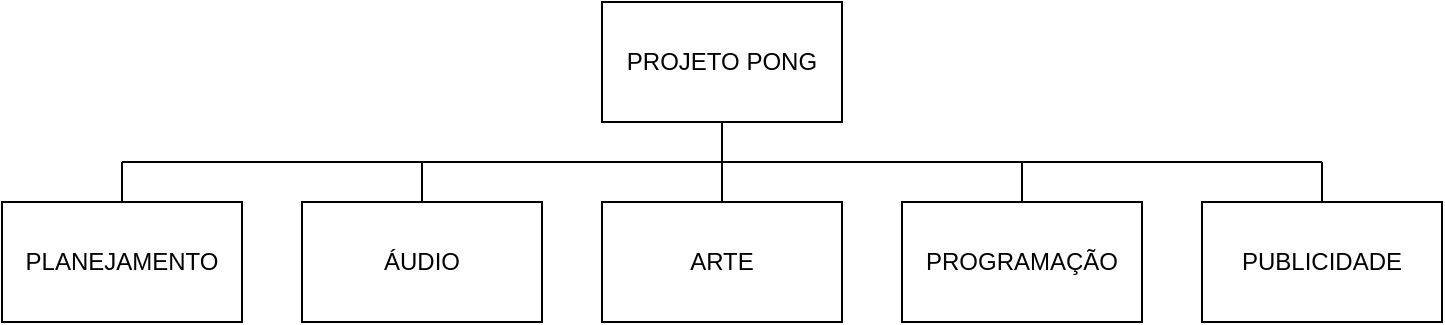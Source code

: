 <mxfile version="10.6.7" type="github"><diagram id="KjF7WHp9aIpbU-ewH0Th" name="Página-1"><mxGraphModel dx="1074" dy="616" grid="1" gridSize="10" guides="1" tooltips="1" connect="1" arrows="1" fold="1" page="1" pageScale="1" pageWidth="827" pageHeight="1169" math="0" shadow="0"><root><mxCell id="0"/><mxCell id="1" parent="0"/><mxCell id="Z4mRW6-fA7DBR9Xx0LRz-1" value="" style="rounded=0;whiteSpace=wrap;html=1;" vertex="1" parent="1"><mxGeometry x="340" y="20" width="120" height="60" as="geometry"/></mxCell><mxCell id="Z4mRW6-fA7DBR9Xx0LRz-2" value="PROJETO PONG" style="text;html=1;strokeColor=none;fillColor=none;align=center;verticalAlign=middle;whiteSpace=wrap;rounded=0;" vertex="1" parent="1"><mxGeometry x="340" y="40" width="120" height="20" as="geometry"/></mxCell><mxCell id="Z4mRW6-fA7DBR9Xx0LRz-3" value="" style="rounded=0;whiteSpace=wrap;html=1;" vertex="1" parent="1"><mxGeometry x="40" y="120" width="120" height="60" as="geometry"/></mxCell><mxCell id="Z4mRW6-fA7DBR9Xx0LRz-4" value="PLANEJAMENTO" style="text;html=1;strokeColor=none;fillColor=none;align=center;verticalAlign=middle;whiteSpace=wrap;rounded=0;" vertex="1" parent="1"><mxGeometry x="80" y="140" width="40" height="20" as="geometry"/></mxCell><mxCell id="Z4mRW6-fA7DBR9Xx0LRz-5" value="" style="rounded=0;whiteSpace=wrap;html=1;" vertex="1" parent="1"><mxGeometry x="190" y="120" width="120" height="60" as="geometry"/></mxCell><mxCell id="Z4mRW6-fA7DBR9Xx0LRz-6" value="ÁUDIO" style="text;html=1;strokeColor=none;fillColor=none;align=center;verticalAlign=middle;whiteSpace=wrap;rounded=0;" vertex="1" parent="1"><mxGeometry x="230" y="140" width="40" height="20" as="geometry"/></mxCell><mxCell id="Z4mRW6-fA7DBR9Xx0LRz-7" value="" style="rounded=0;whiteSpace=wrap;html=1;" vertex="1" parent="1"><mxGeometry x="340" y="120" width="120" height="60" as="geometry"/></mxCell><mxCell id="Z4mRW6-fA7DBR9Xx0LRz-8" value="ARTE" style="text;html=1;strokeColor=none;fillColor=none;align=center;verticalAlign=middle;whiteSpace=wrap;rounded=0;" vertex="1" parent="1"><mxGeometry x="380" y="140" width="40" height="20" as="geometry"/></mxCell><mxCell id="Z4mRW6-fA7DBR9Xx0LRz-9" value="" style="rounded=0;whiteSpace=wrap;html=1;" vertex="1" parent="1"><mxGeometry x="490" y="120" width="120" height="60" as="geometry"/></mxCell><mxCell id="Z4mRW6-fA7DBR9Xx0LRz-10" value="PROGRAMAÇÃO" style="text;html=1;strokeColor=none;fillColor=none;align=center;verticalAlign=middle;whiteSpace=wrap;rounded=0;" vertex="1" parent="1"><mxGeometry x="530" y="140" width="40" height="20" as="geometry"/></mxCell><mxCell id="Z4mRW6-fA7DBR9Xx0LRz-11" value="" style="rounded=0;whiteSpace=wrap;html=1;" vertex="1" parent="1"><mxGeometry x="640" y="120" width="120" height="60" as="geometry"/></mxCell><mxCell id="Z4mRW6-fA7DBR9Xx0LRz-12" value="PUBLICIDADE&lt;br&gt;" style="text;html=1;strokeColor=none;fillColor=none;align=center;verticalAlign=middle;whiteSpace=wrap;rounded=0;" vertex="1" parent="1"><mxGeometry x="680" y="140" width="40" height="20" as="geometry"/></mxCell><mxCell id="Z4mRW6-fA7DBR9Xx0LRz-13" value="" style="endArrow=none;html=1;" edge="1" parent="1"><mxGeometry width="50" height="50" relative="1" as="geometry"><mxPoint x="100" y="100" as="sourcePoint"/><mxPoint x="700" y="100" as="targetPoint"/></mxGeometry></mxCell><mxCell id="Z4mRW6-fA7DBR9Xx0LRz-17" value="" style="endArrow=none;html=1;entryX=0.5;entryY=1;entryDx=0;entryDy=0;" edge="1" parent="1" target="Z4mRW6-fA7DBR9Xx0LRz-1"><mxGeometry width="50" height="50" relative="1" as="geometry"><mxPoint x="400" y="100" as="sourcePoint"/><mxPoint x="160" y="270" as="targetPoint"/></mxGeometry></mxCell><mxCell id="Z4mRW6-fA7DBR9Xx0LRz-18" value="" style="endArrow=none;html=1;exitX=0.5;exitY=0;exitDx=0;exitDy=0;" edge="1" parent="1" source="Z4mRW6-fA7DBR9Xx0LRz-3"><mxGeometry width="50" height="50" relative="1" as="geometry"><mxPoint x="40" y="250" as="sourcePoint"/><mxPoint x="100" y="100" as="targetPoint"/></mxGeometry></mxCell><mxCell id="Z4mRW6-fA7DBR9Xx0LRz-19" value="" style="endArrow=none;html=1;exitX=0.5;exitY=0;exitDx=0;exitDy=0;" edge="1" parent="1" source="Z4mRW6-fA7DBR9Xx0LRz-11"><mxGeometry width="50" height="50" relative="1" as="geometry"><mxPoint x="40" y="250" as="sourcePoint"/><mxPoint x="700" y="100" as="targetPoint"/></mxGeometry></mxCell><mxCell id="Z4mRW6-fA7DBR9Xx0LRz-22" value="" style="endArrow=none;html=1;exitX=0.5;exitY=0;exitDx=0;exitDy=0;" edge="1" parent="1" source="Z4mRW6-fA7DBR9Xx0LRz-5"><mxGeometry width="50" height="50" relative="1" as="geometry"><mxPoint x="110" y="130.333" as="sourcePoint"/><mxPoint x="250" y="100" as="targetPoint"/></mxGeometry></mxCell><mxCell id="Z4mRW6-fA7DBR9Xx0LRz-23" value="" style="endArrow=none;html=1;exitX=0.5;exitY=0;exitDx=0;exitDy=0;" edge="1" parent="1" source="Z4mRW6-fA7DBR9Xx0LRz-7"><mxGeometry width="50" height="50" relative="1" as="geometry"><mxPoint x="260" y="130.333" as="sourcePoint"/><mxPoint x="400" y="100" as="targetPoint"/></mxGeometry></mxCell><mxCell id="Z4mRW6-fA7DBR9Xx0LRz-24" value="" style="endArrow=none;html=1;exitX=0.5;exitY=0;exitDx=0;exitDy=0;" edge="1" parent="1" source="Z4mRW6-fA7DBR9Xx0LRz-9"><mxGeometry width="50" height="50" relative="1" as="geometry"><mxPoint x="410" y="130.333" as="sourcePoint"/><mxPoint x="550" y="100" as="targetPoint"/><Array as="points"/></mxGeometry></mxCell></root></mxGraphModel></diagram></mxfile>
